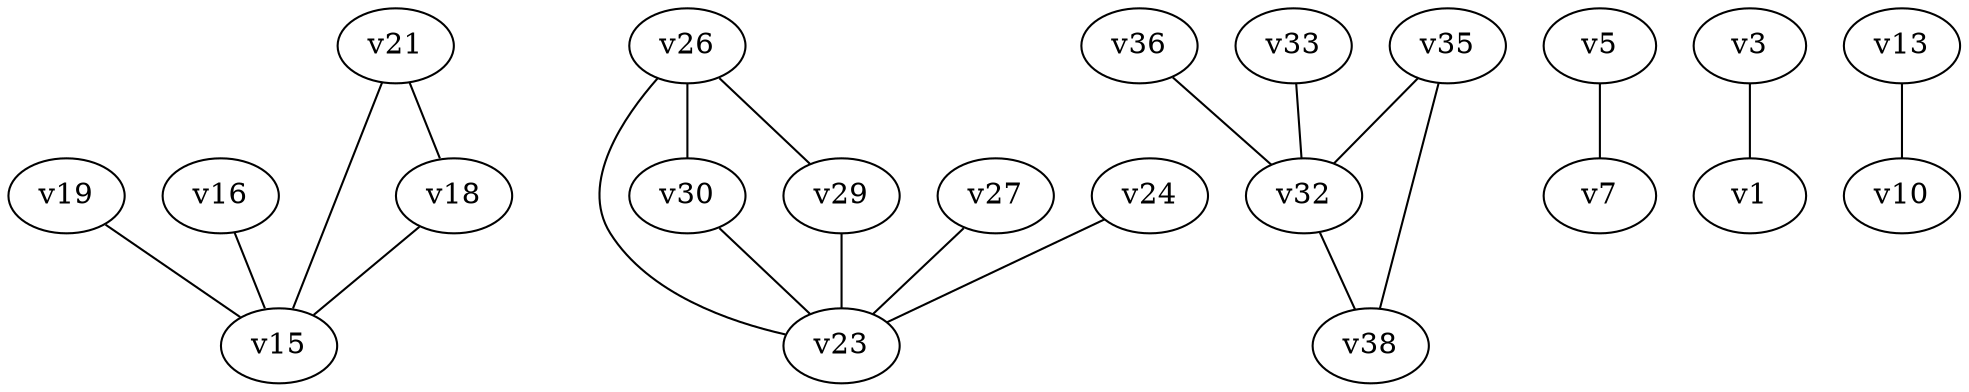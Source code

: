graph {
"v19" -- "v15"
"v26" -- "v23"
"v16" -- "v15"
"v27" -- "v23"
"v21" -- "v15"
"v32" -- "v38"
"v18" -- "v15"
"v35" -- "v32"
"v35" -- "v38"
"v21" -- "v18"
"v30" -- "v23"
"v24" -- "v23"
"v5" -- "v7"
"v26" -- "v30"
"v3" -- "v1"
"v36" -- "v32"
"v33" -- "v32"
"v26" -- "v29"
"v29" -- "v23"
"v13" -- "v10"
}
